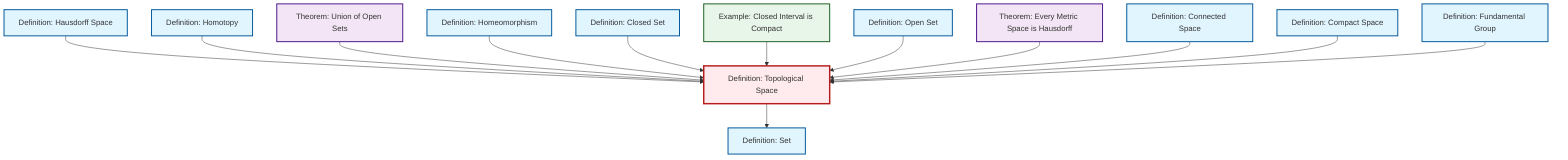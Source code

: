 graph TD
    classDef definition fill:#e1f5fe,stroke:#01579b,stroke-width:2px
    classDef theorem fill:#f3e5f5,stroke:#4a148c,stroke-width:2px
    classDef axiom fill:#fff3e0,stroke:#e65100,stroke-width:2px
    classDef example fill:#e8f5e9,stroke:#1b5e20,stroke-width:2px
    classDef current fill:#ffebee,stroke:#b71c1c,stroke-width:3px
    def-compact["Definition: Compact Space"]:::definition
    thm-metric-hausdorff["Theorem: Every Metric Space is Hausdorff"]:::theorem
    def-topological-space["Definition: Topological Space"]:::definition
    def-set["Definition: Set"]:::definition
    thm-union-open-sets["Theorem: Union of Open Sets"]:::theorem
    def-hausdorff["Definition: Hausdorff Space"]:::definition
    def-closed-set["Definition: Closed Set"]:::definition
    def-homeomorphism["Definition: Homeomorphism"]:::definition
    def-connected["Definition: Connected Space"]:::definition
    def-homotopy["Definition: Homotopy"]:::definition
    def-fundamental-group["Definition: Fundamental Group"]:::definition
    ex-closed-interval-compact["Example: Closed Interval is Compact"]:::example
    def-open-set["Definition: Open Set"]:::definition
    def-topological-space --> def-set
    def-hausdorff --> def-topological-space
    def-homotopy --> def-topological-space
    thm-union-open-sets --> def-topological-space
    def-homeomorphism --> def-topological-space
    def-closed-set --> def-topological-space
    ex-closed-interval-compact --> def-topological-space
    def-open-set --> def-topological-space
    thm-metric-hausdorff --> def-topological-space
    def-connected --> def-topological-space
    def-compact --> def-topological-space
    def-fundamental-group --> def-topological-space
    class def-topological-space current